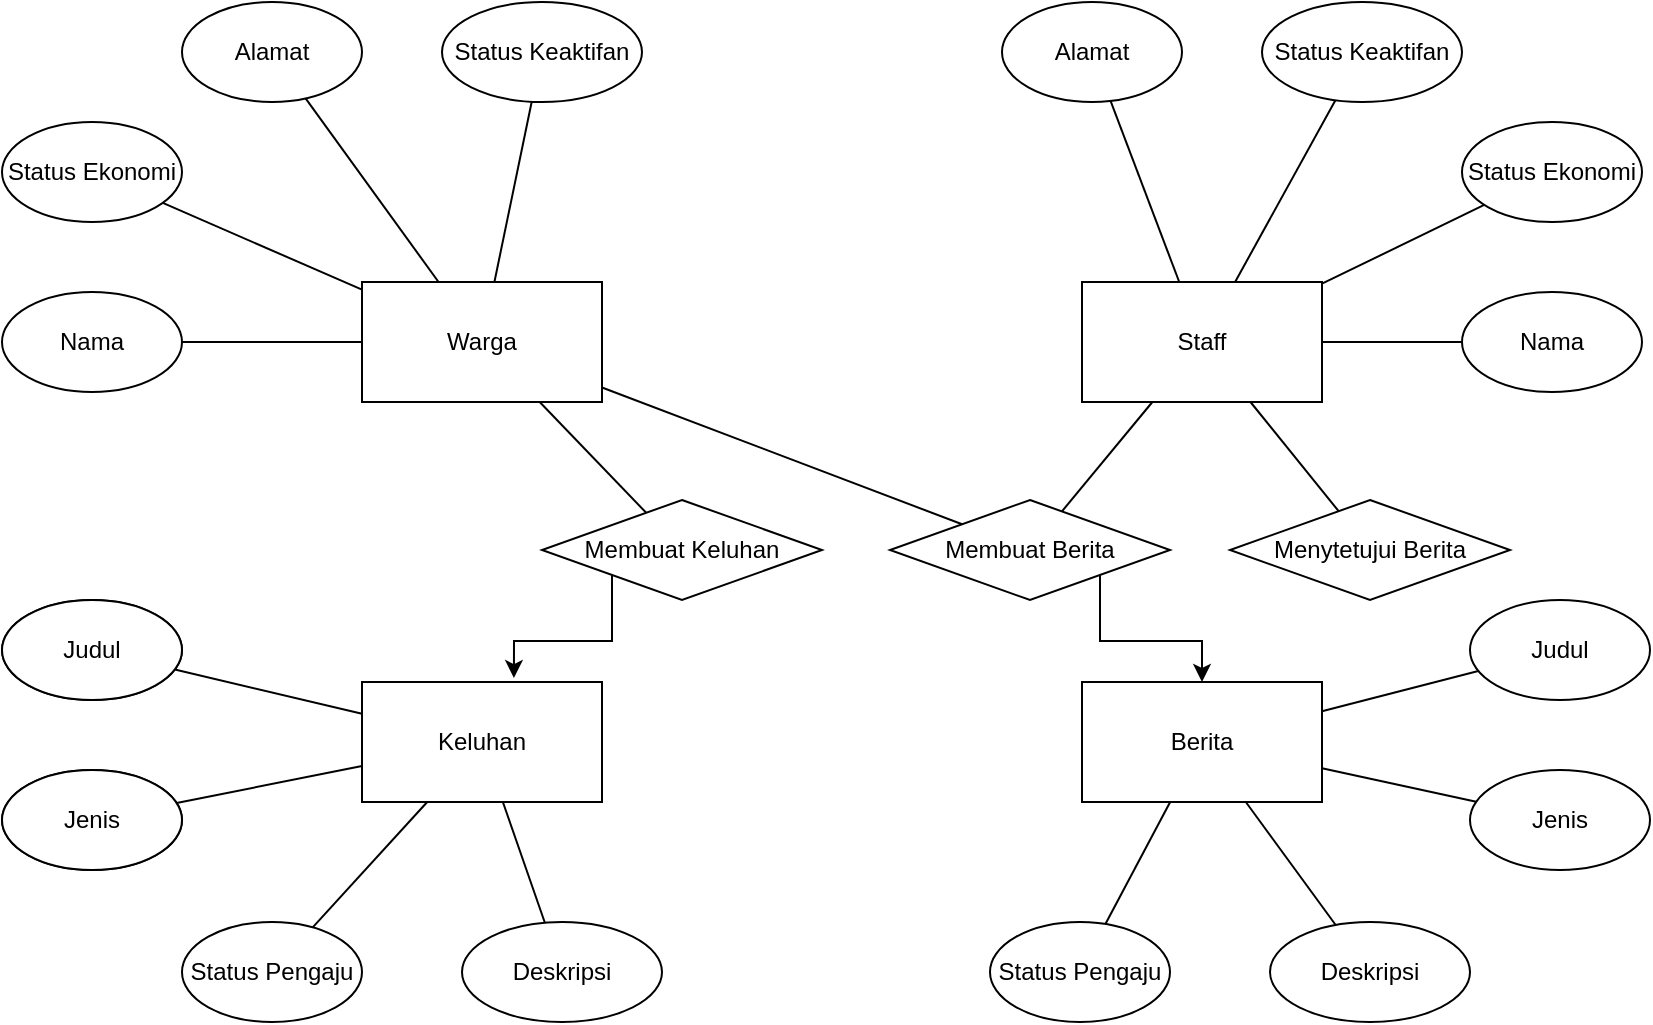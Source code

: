 <mxfile version="17.1.1" type="github">
  <diagram id="QJ_cgCcYb6dK1A3mDXE3" name="Page-1">
    <mxGraphModel dx="1014" dy="612" grid="1" gridSize="10" guides="1" tooltips="1" connect="1" arrows="1" fold="1" page="1" pageScale="1" pageWidth="827" pageHeight="1169" math="0" shadow="0">
      <root>
        <mxCell id="0" />
        <mxCell id="1" parent="0" />
        <mxCell id="6VQi2dMLtpDCOh_RjhRS-1" value="Warga" style="rounded=0;whiteSpace=wrap;html=1;" vertex="1" parent="1">
          <mxGeometry x="190" y="290" width="120" height="60" as="geometry" />
        </mxCell>
        <mxCell id="6VQi2dMLtpDCOh_RjhRS-2" value="Staff" style="rounded=0;whiteSpace=wrap;html=1;" vertex="1" parent="1">
          <mxGeometry x="550" y="290" width="120" height="60" as="geometry" />
        </mxCell>
        <mxCell id="6VQi2dMLtpDCOh_RjhRS-3" value="Keluhan" style="rounded=0;whiteSpace=wrap;html=1;" vertex="1" parent="1">
          <mxGeometry x="190" y="490" width="120" height="60" as="geometry" />
        </mxCell>
        <mxCell id="6VQi2dMLtpDCOh_RjhRS-4" value="Berita" style="rounded=0;whiteSpace=wrap;html=1;" vertex="1" parent="1">
          <mxGeometry x="550" y="490" width="120" height="60" as="geometry" />
        </mxCell>
        <mxCell id="6VQi2dMLtpDCOh_RjhRS-5" value="Nama" style="ellipse;whiteSpace=wrap;html=1;" vertex="1" parent="1">
          <mxGeometry x="10" y="295" width="90" height="50" as="geometry" />
        </mxCell>
        <mxCell id="6VQi2dMLtpDCOh_RjhRS-6" value="Status Ekonomi" style="ellipse;whiteSpace=wrap;html=1;" vertex="1" parent="1">
          <mxGeometry x="10" y="210" width="90" height="50" as="geometry" />
        </mxCell>
        <mxCell id="6VQi2dMLtpDCOh_RjhRS-7" value="Alamat" style="ellipse;whiteSpace=wrap;html=1;" vertex="1" parent="1">
          <mxGeometry x="100" y="150" width="90" height="50" as="geometry" />
        </mxCell>
        <mxCell id="6VQi2dMLtpDCOh_RjhRS-8" value="Status Keaktifan" style="ellipse;whiteSpace=wrap;html=1;" vertex="1" parent="1">
          <mxGeometry x="230" y="150" width="100" height="50" as="geometry" />
        </mxCell>
        <mxCell id="6VQi2dMLtpDCOh_RjhRS-9" value="Nama" style="ellipse;whiteSpace=wrap;html=1;" vertex="1" parent="1">
          <mxGeometry x="740" y="295" width="90" height="50" as="geometry" />
        </mxCell>
        <mxCell id="6VQi2dMLtpDCOh_RjhRS-10" value="Status Ekonomi" style="ellipse;whiteSpace=wrap;html=1;" vertex="1" parent="1">
          <mxGeometry x="740" y="210" width="90" height="50" as="geometry" />
        </mxCell>
        <mxCell id="6VQi2dMLtpDCOh_RjhRS-11" value="Alamat" style="ellipse;whiteSpace=wrap;html=1;" vertex="1" parent="1">
          <mxGeometry x="510" y="150" width="90" height="50" as="geometry" />
        </mxCell>
        <mxCell id="6VQi2dMLtpDCOh_RjhRS-12" value="Status Keaktifan" style="ellipse;whiteSpace=wrap;html=1;" vertex="1" parent="1">
          <mxGeometry x="640" y="150" width="100" height="50" as="geometry" />
        </mxCell>
        <mxCell id="6VQi2dMLtpDCOh_RjhRS-13" value="Jenis" style="ellipse;whiteSpace=wrap;html=1;" vertex="1" parent="1">
          <mxGeometry x="10" y="534" width="90" height="50" as="geometry" />
        </mxCell>
        <mxCell id="6VQi2dMLtpDCOh_RjhRS-14" value="Judul" style="ellipse;whiteSpace=wrap;html=1;" vertex="1" parent="1">
          <mxGeometry x="10" y="449" width="90" height="50" as="geometry" />
        </mxCell>
        <mxCell id="6VQi2dMLtpDCOh_RjhRS-15" value="Status Pengaju" style="ellipse;whiteSpace=wrap;html=1;" vertex="1" parent="1">
          <mxGeometry x="100" y="610" width="90" height="50" as="geometry" />
        </mxCell>
        <mxCell id="6VQi2dMLtpDCOh_RjhRS-16" value="Deskripsi" style="ellipse;whiteSpace=wrap;html=1;" vertex="1" parent="1">
          <mxGeometry x="240" y="610" width="100" height="50" as="geometry" />
        </mxCell>
        <mxCell id="6VQi2dMLtpDCOh_RjhRS-17" value="Judul" style="ellipse;whiteSpace=wrap;html=1;" vertex="1" parent="1">
          <mxGeometry x="10" y="449" width="90" height="50" as="geometry" />
        </mxCell>
        <mxCell id="6VQi2dMLtpDCOh_RjhRS-18" value="Jenis" style="ellipse;whiteSpace=wrap;html=1;" vertex="1" parent="1">
          <mxGeometry x="10" y="534" width="90" height="50" as="geometry" />
        </mxCell>
        <mxCell id="6VQi2dMLtpDCOh_RjhRS-19" value="Status Pengaju" style="ellipse;whiteSpace=wrap;html=1;" vertex="1" parent="1">
          <mxGeometry x="504" y="610" width="90" height="50" as="geometry" />
        </mxCell>
        <mxCell id="6VQi2dMLtpDCOh_RjhRS-20" value="Deskripsi" style="ellipse;whiteSpace=wrap;html=1;" vertex="1" parent="1">
          <mxGeometry x="644" y="610" width="100" height="50" as="geometry" />
        </mxCell>
        <mxCell id="6VQi2dMLtpDCOh_RjhRS-21" value="Judul" style="ellipse;whiteSpace=wrap;html=1;" vertex="1" parent="1">
          <mxGeometry x="744" y="449" width="90" height="50" as="geometry" />
        </mxCell>
        <mxCell id="6VQi2dMLtpDCOh_RjhRS-22" value="Jenis" style="ellipse;whiteSpace=wrap;html=1;" vertex="1" parent="1">
          <mxGeometry x="744" y="534" width="90" height="50" as="geometry" />
        </mxCell>
        <mxCell id="6VQi2dMLtpDCOh_RjhRS-23" value="" style="endArrow=none;html=1;rounded=0;" edge="1" parent="1" source="6VQi2dMLtpDCOh_RjhRS-1" target="6VQi2dMLtpDCOh_RjhRS-8">
          <mxGeometry width="50" height="50" relative="1" as="geometry">
            <mxPoint x="360" y="380" as="sourcePoint" />
            <mxPoint x="410" y="330" as="targetPoint" />
          </mxGeometry>
        </mxCell>
        <mxCell id="6VQi2dMLtpDCOh_RjhRS-25" value="" style="endArrow=none;html=1;rounded=0;" edge="1" parent="1" source="6VQi2dMLtpDCOh_RjhRS-2" target="6VQi2dMLtpDCOh_RjhRS-11">
          <mxGeometry width="50" height="50" relative="1" as="geometry">
            <mxPoint x="360" y="380" as="sourcePoint" />
            <mxPoint x="410" y="330" as="targetPoint" />
          </mxGeometry>
        </mxCell>
        <mxCell id="6VQi2dMLtpDCOh_RjhRS-26" value="" style="endArrow=none;html=1;rounded=0;" edge="1" parent="1" source="6VQi2dMLtpDCOh_RjhRS-1" target="6VQi2dMLtpDCOh_RjhRS-5">
          <mxGeometry width="50" height="50" relative="1" as="geometry">
            <mxPoint x="360" y="380" as="sourcePoint" />
            <mxPoint x="410" y="330" as="targetPoint" />
          </mxGeometry>
        </mxCell>
        <mxCell id="6VQi2dMLtpDCOh_RjhRS-27" value="" style="endArrow=none;html=1;rounded=0;" edge="1" parent="1" source="6VQi2dMLtpDCOh_RjhRS-1" target="6VQi2dMLtpDCOh_RjhRS-6">
          <mxGeometry width="50" height="50" relative="1" as="geometry">
            <mxPoint x="240" y="320" as="sourcePoint" />
            <mxPoint x="410" y="330" as="targetPoint" />
          </mxGeometry>
        </mxCell>
        <mxCell id="6VQi2dMLtpDCOh_RjhRS-28" value="" style="endArrow=none;html=1;rounded=0;" edge="1" parent="1" source="6VQi2dMLtpDCOh_RjhRS-1" target="6VQi2dMLtpDCOh_RjhRS-7">
          <mxGeometry width="50" height="50" relative="1" as="geometry">
            <mxPoint x="360" y="380" as="sourcePoint" />
            <mxPoint x="410" y="330" as="targetPoint" />
          </mxGeometry>
        </mxCell>
        <mxCell id="6VQi2dMLtpDCOh_RjhRS-30" value="" style="endArrow=none;html=1;rounded=0;" edge="1" parent="1" source="6VQi2dMLtpDCOh_RjhRS-4" target="6VQi2dMLtpDCOh_RjhRS-21">
          <mxGeometry width="50" height="50" relative="1" as="geometry">
            <mxPoint x="608.588" y="300" as="sourcePoint" />
            <mxPoint x="574.154" y="209.477" as="targetPoint" />
          </mxGeometry>
        </mxCell>
        <mxCell id="6VQi2dMLtpDCOh_RjhRS-31" value="" style="endArrow=none;html=1;rounded=0;" edge="1" parent="1" source="6VQi2dMLtpDCOh_RjhRS-4" target="6VQi2dMLtpDCOh_RjhRS-22">
          <mxGeometry width="50" height="50" relative="1" as="geometry">
            <mxPoint x="618.588" y="310" as="sourcePoint" />
            <mxPoint x="584.154" y="219.477" as="targetPoint" />
          </mxGeometry>
        </mxCell>
        <mxCell id="6VQi2dMLtpDCOh_RjhRS-32" value="" style="endArrow=none;html=1;rounded=0;" edge="1" parent="1" source="6VQi2dMLtpDCOh_RjhRS-2" target="6VQi2dMLtpDCOh_RjhRS-9">
          <mxGeometry width="50" height="50" relative="1" as="geometry">
            <mxPoint x="628.588" y="320" as="sourcePoint" />
            <mxPoint x="594.154" y="229.477" as="targetPoint" />
          </mxGeometry>
        </mxCell>
        <mxCell id="6VQi2dMLtpDCOh_RjhRS-33" value="" style="endArrow=none;html=1;rounded=0;" edge="1" parent="1" source="6VQi2dMLtpDCOh_RjhRS-2" target="6VQi2dMLtpDCOh_RjhRS-10">
          <mxGeometry width="50" height="50" relative="1" as="geometry">
            <mxPoint x="638.588" y="330" as="sourcePoint" />
            <mxPoint x="604.154" y="239.477" as="targetPoint" />
          </mxGeometry>
        </mxCell>
        <mxCell id="6VQi2dMLtpDCOh_RjhRS-34" value="" style="endArrow=none;html=1;rounded=0;" edge="1" parent="1" source="6VQi2dMLtpDCOh_RjhRS-2" target="6VQi2dMLtpDCOh_RjhRS-12">
          <mxGeometry width="50" height="50" relative="1" as="geometry">
            <mxPoint x="648.588" y="340" as="sourcePoint" />
            <mxPoint x="614.154" y="249.477" as="targetPoint" />
          </mxGeometry>
        </mxCell>
        <mxCell id="6VQi2dMLtpDCOh_RjhRS-36" value="" style="endArrow=none;html=1;rounded=0;" edge="1" parent="1" source="6VQi2dMLtpDCOh_RjhRS-4" target="6VQi2dMLtpDCOh_RjhRS-20">
          <mxGeometry width="50" height="50" relative="1" as="geometry">
            <mxPoint x="680.0" y="543.087" as="sourcePoint" />
            <mxPoint x="757.087" y="559.9" as="targetPoint" />
          </mxGeometry>
        </mxCell>
        <mxCell id="6VQi2dMLtpDCOh_RjhRS-37" value="" style="endArrow=none;html=1;rounded=0;" edge="1" parent="1" source="6VQi2dMLtpDCOh_RjhRS-4" target="6VQi2dMLtpDCOh_RjhRS-19">
          <mxGeometry width="50" height="50" relative="1" as="geometry">
            <mxPoint x="690.0" y="553.087" as="sourcePoint" />
            <mxPoint x="767.087" y="569.9" as="targetPoint" />
          </mxGeometry>
        </mxCell>
        <mxCell id="6VQi2dMLtpDCOh_RjhRS-38" value="" style="endArrow=none;html=1;rounded=0;" edge="1" parent="1" source="6VQi2dMLtpDCOh_RjhRS-3" target="6VQi2dMLtpDCOh_RjhRS-16">
          <mxGeometry width="50" height="50" relative="1" as="geometry">
            <mxPoint x="360" y="380" as="sourcePoint" />
            <mxPoint x="410" y="330" as="targetPoint" />
          </mxGeometry>
        </mxCell>
        <mxCell id="6VQi2dMLtpDCOh_RjhRS-39" value="" style="endArrow=none;html=1;rounded=0;" edge="1" parent="1" source="6VQi2dMLtpDCOh_RjhRS-3" target="6VQi2dMLtpDCOh_RjhRS-17">
          <mxGeometry width="50" height="50" relative="1" as="geometry">
            <mxPoint x="270.497" y="560" as="sourcePoint" />
            <mxPoint x="291.615" y="620.354" as="targetPoint" />
          </mxGeometry>
        </mxCell>
        <mxCell id="6VQi2dMLtpDCOh_RjhRS-40" value="" style="endArrow=none;html=1;rounded=0;" edge="1" parent="1" source="6VQi2dMLtpDCOh_RjhRS-3" target="6VQi2dMLtpDCOh_RjhRS-18">
          <mxGeometry width="50" height="50" relative="1" as="geometry">
            <mxPoint x="280.497" y="570" as="sourcePoint" />
            <mxPoint x="301.615" y="630.354" as="targetPoint" />
          </mxGeometry>
        </mxCell>
        <mxCell id="6VQi2dMLtpDCOh_RjhRS-41" value="" style="endArrow=none;html=1;rounded=0;" edge="1" parent="1" source="6VQi2dMLtpDCOh_RjhRS-3" target="6VQi2dMLtpDCOh_RjhRS-15">
          <mxGeometry width="50" height="50" relative="1" as="geometry">
            <mxPoint x="290.497" y="580" as="sourcePoint" />
            <mxPoint x="311.615" y="640.354" as="targetPoint" />
          </mxGeometry>
        </mxCell>
        <mxCell id="6VQi2dMLtpDCOh_RjhRS-51" style="edgeStyle=orthogonalEdgeStyle;rounded=0;orthogonalLoop=1;jettySize=auto;html=1;exitX=0;exitY=1;exitDx=0;exitDy=0;entryX=0.633;entryY=-0.033;entryDx=0;entryDy=0;entryPerimeter=0;" edge="1" parent="1" source="6VQi2dMLtpDCOh_RjhRS-42" target="6VQi2dMLtpDCOh_RjhRS-3">
          <mxGeometry relative="1" as="geometry" />
        </mxCell>
        <mxCell id="6VQi2dMLtpDCOh_RjhRS-42" value="Membuat Keluhan" style="rhombus;whiteSpace=wrap;html=1;" vertex="1" parent="1">
          <mxGeometry x="280" y="399" width="140" height="50" as="geometry" />
        </mxCell>
        <mxCell id="6VQi2dMLtpDCOh_RjhRS-50" style="edgeStyle=orthogonalEdgeStyle;rounded=0;orthogonalLoop=1;jettySize=auto;html=1;exitX=1;exitY=1;exitDx=0;exitDy=0;" edge="1" parent="1" source="6VQi2dMLtpDCOh_RjhRS-43" target="6VQi2dMLtpDCOh_RjhRS-4">
          <mxGeometry relative="1" as="geometry" />
        </mxCell>
        <mxCell id="6VQi2dMLtpDCOh_RjhRS-43" value="Membuat Berita" style="rhombus;whiteSpace=wrap;html=1;" vertex="1" parent="1">
          <mxGeometry x="454" y="399" width="140" height="50" as="geometry" />
        </mxCell>
        <mxCell id="6VQi2dMLtpDCOh_RjhRS-45" value="Menytetujui Berita" style="rhombus;whiteSpace=wrap;html=1;" vertex="1" parent="1">
          <mxGeometry x="624" y="399" width="140" height="50" as="geometry" />
        </mxCell>
        <mxCell id="6VQi2dMLtpDCOh_RjhRS-46" value="" style="endArrow=none;html=1;rounded=0;" edge="1" parent="1" source="6VQi2dMLtpDCOh_RjhRS-42" target="6VQi2dMLtpDCOh_RjhRS-1">
          <mxGeometry width="50" height="50" relative="1" as="geometry">
            <mxPoint x="410" y="340" as="sourcePoint" />
            <mxPoint x="460" y="290" as="targetPoint" />
          </mxGeometry>
        </mxCell>
        <mxCell id="6VQi2dMLtpDCOh_RjhRS-47" value="" style="endArrow=none;html=1;rounded=0;" edge="1" parent="1" source="6VQi2dMLtpDCOh_RjhRS-43" target="6VQi2dMLtpDCOh_RjhRS-2">
          <mxGeometry width="50" height="50" relative="1" as="geometry">
            <mxPoint x="342.106" y="415.391" as="sourcePoint" />
            <mxPoint x="288.846" y="360" as="targetPoint" />
          </mxGeometry>
        </mxCell>
        <mxCell id="6VQi2dMLtpDCOh_RjhRS-48" value="" style="endArrow=none;html=1;rounded=0;" edge="1" parent="1" source="6VQi2dMLtpDCOh_RjhRS-45" target="6VQi2dMLtpDCOh_RjhRS-2">
          <mxGeometry width="50" height="50" relative="1" as="geometry">
            <mxPoint x="549.96" y="414.7" as="sourcePoint" />
            <mxPoint x="595.192" y="360" as="targetPoint" />
          </mxGeometry>
        </mxCell>
        <mxCell id="6VQi2dMLtpDCOh_RjhRS-49" value="" style="endArrow=none;html=1;rounded=0;" edge="1" parent="1" source="6VQi2dMLtpDCOh_RjhRS-43" target="6VQi2dMLtpDCOh_RjhRS-1">
          <mxGeometry width="50" height="50" relative="1" as="geometry">
            <mxPoint x="342.106" y="415.391" as="sourcePoint" />
            <mxPoint x="288.846" y="360" as="targetPoint" />
          </mxGeometry>
        </mxCell>
      </root>
    </mxGraphModel>
  </diagram>
</mxfile>
